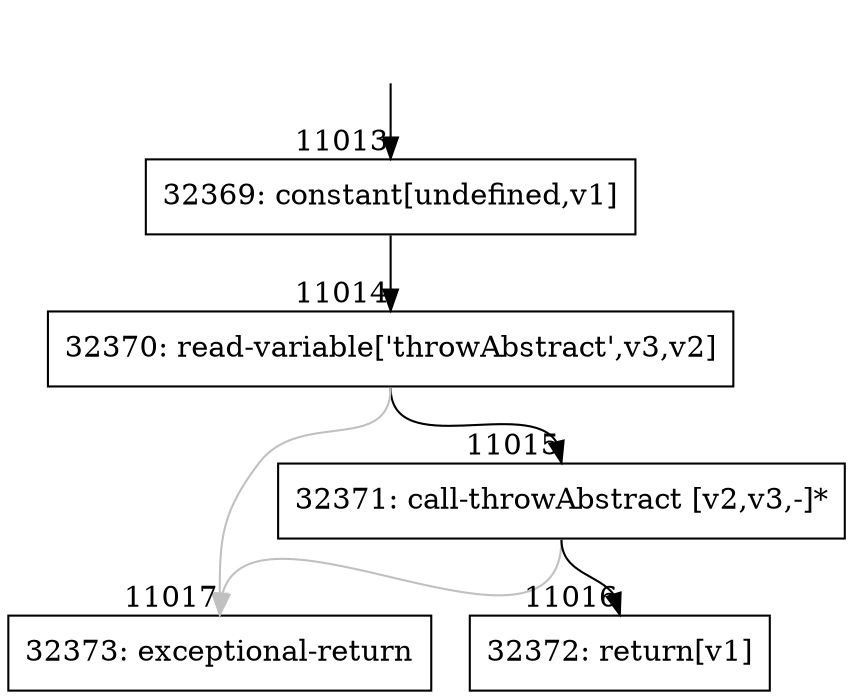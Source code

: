 digraph {
rankdir="TD"
BB_entry809[shape=none,label=""];
BB_entry809 -> BB11013 [tailport=s, headport=n, headlabel="    11013"]
BB11013 [shape=record label="{32369: constant[undefined,v1]}" ] 
BB11013 -> BB11014 [tailport=s, headport=n, headlabel="      11014"]
BB11014 [shape=record label="{32370: read-variable['throwAbstract',v3,v2]}" ] 
BB11014 -> BB11015 [tailport=s, headport=n, headlabel="      11015"]
BB11014 -> BB11017 [tailport=s, headport=n, color=gray, headlabel="      11017"]
BB11015 [shape=record label="{32371: call-throwAbstract [v2,v3,-]*}" ] 
BB11015 -> BB11016 [tailport=s, headport=n, headlabel="      11016"]
BB11015 -> BB11017 [tailport=s, headport=n, color=gray]
BB11016 [shape=record label="{32372: return[v1]}" ] 
BB11017 [shape=record label="{32373: exceptional-return}" ] 
//#$~ 15460
}
